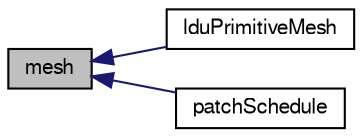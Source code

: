 digraph "mesh"
{
  bgcolor="transparent";
  edge [fontname="FreeSans",fontsize="10",labelfontname="FreeSans",labelfontsize="10"];
  node [fontname="FreeSans",fontsize="10",shape=record];
  rankdir="LR";
  Node592 [label="mesh",height=0.2,width=0.4,color="black", fillcolor="grey75", style="filled", fontcolor="black"];
  Node592 -> Node593 [dir="back",color="midnightblue",fontsize="10",style="solid",fontname="FreeSans"];
  Node593 [label="lduPrimitiveMesh",height=0.2,width=0.4,color="black",URL="$a27134.html#aeae1eb8af27cafdc116980dd48968d19",tooltip="Construct by combining multiple meshes. The meshes come from. "];
  Node592 -> Node594 [dir="back",color="midnightblue",fontsize="10",style="solid",fontname="FreeSans"];
  Node594 [label="patchSchedule",height=0.2,width=0.4,color="black",URL="$a27134.html#aacdcc3b7a28fbb1e8d3d6246c11826b7",tooltip="Return patch evaluation schedule. "];
}
